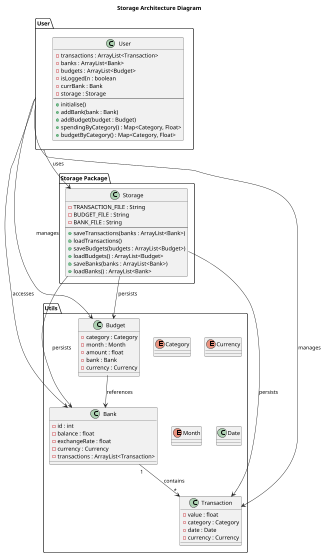 @startuml
scale 0.4
title Storage Architecture Diagram

' =======================
' USER PACKAGE
' =======================
package "User" {
    class User {
        - transactions : ArrayList<Transaction>
        - banks : ArrayList<Bank>
        - budgets : ArrayList<Budget>
        - isLoggedIn : boolean
        - currBank : Bank
        - storage : Storage
        --
        + initialise()
        + addBank(bank : Bank)
        + addBudget(budget : Budget)
        + spendingByCategory() : Map<Category, Float>
        + budgetByCategory() : Map<Category, Float>
    }
}

' =======================
' STORAGE PACKAGE
' =======================
package "Storage Package" {
    class Storage {
        - TRANSACTION_FILE : String
        - BUDGET_FILE : String
        - BANK_FILE : String
        --
        + saveTransactions(banks : ArrayList<Bank>)
        + loadTransactions()
        + saveBudgets(budgets : ArrayList<Budget>)
        + loadBudgets() : ArrayList<Budget>
        + saveBanks(banks : ArrayList<Bank>)
        + loadBanks() : ArrayList<Bank>
    }
}

' =======================
' UTILS PACKAGE
' =======================
package "Utils" {
    class Bank {
        - id : int
        - balance : float
        - exchangeRate : float
        - currency : Currency
        - transactions : ArrayList<Transaction>
    }

    class Transaction {
        - value : float
        - category : Category
        - date : Date
        - currency : Currency
    }

    class Budget {
        - category : Category
        - month : Month
        - amount : float
        - bank : Bank
        - currency : Currency
    }

    enum Category
    enum Currency
    enum Month
    class Date
}

' =======================
' RELATIONSHIPS
' =======================
User --> Storage : uses
User --> Bank : accesses
User --> Budget : manages
User --> Transaction : manages

Storage --> Bank : persists
Storage --> Budget : persists
Storage --> Transaction : persists

Bank "1" --> "*" Transaction : contains
Budget --> Bank : references

@enduml
